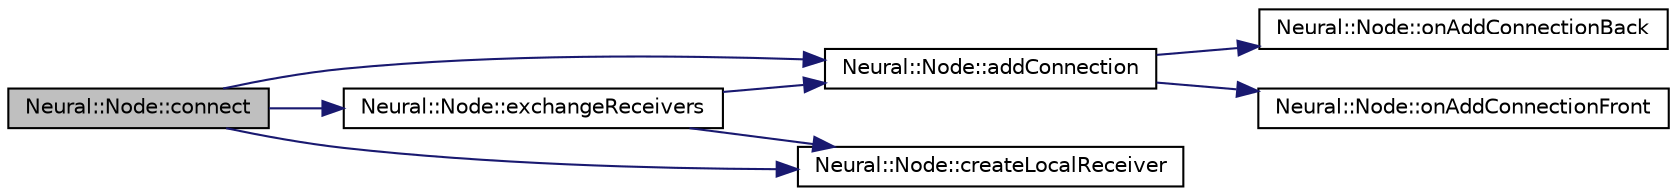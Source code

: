 digraph G
{
  edge [fontname="Helvetica",fontsize="10",labelfontname="Helvetica",labelfontsize="10"];
  node [fontname="Helvetica",fontsize="10",shape=record];
  rankdir=LR;
  Node1 [label="Neural::Node::connect",height=0.2,width=0.4,color="black", fillcolor="grey75", style="filled" fontcolor="black"];
  Node1 -> Node2 [color="midnightblue",fontsize="10",style="solid"];
  Node2 [label="Neural::Node::addConnection",height=0.2,width=0.4,color="black", fillcolor="white", style="filled",URL="$class_neural_1_1_node.html#a58ab4ae58a4f4750cf0240c41680d870"];
  Node2 -> Node3 [color="midnightblue",fontsize="10",style="solid"];
  Node3 [label="Neural::Node::onAddConnectionBack",height=0.2,width=0.4,color="black", fillcolor="white", style="filled",URL="$class_neural_1_1_node.html#a81b82d7c733b24fd5ced314165acd930"];
  Node2 -> Node4 [color="midnightblue",fontsize="10",style="solid"];
  Node4 [label="Neural::Node::onAddConnectionFront",height=0.2,width=0.4,color="black", fillcolor="white", style="filled",URL="$class_neural_1_1_node.html#adcf046af875a065c1568a0fe622bc857"];
  Node1 -> Node5 [color="midnightblue",fontsize="10",style="solid"];
  Node5 [label="Neural::Node::createLocalReceiver",height=0.2,width=0.4,color="black", fillcolor="white", style="filled",URL="$class_neural_1_1_node.html#a12b755fa8c003fea19c200d53c1a381c"];
  Node1 -> Node6 [color="midnightblue",fontsize="10",style="solid"];
  Node6 [label="Neural::Node::exchangeReceivers",height=0.2,width=0.4,color="black", fillcolor="white", style="filled",URL="$class_neural_1_1_node.html#a8759844824a86063bbc117f5a9b9512e"];
  Node6 -> Node2 [color="midnightblue",fontsize="10",style="solid"];
  Node6 -> Node5 [color="midnightblue",fontsize="10",style="solid"];
}
